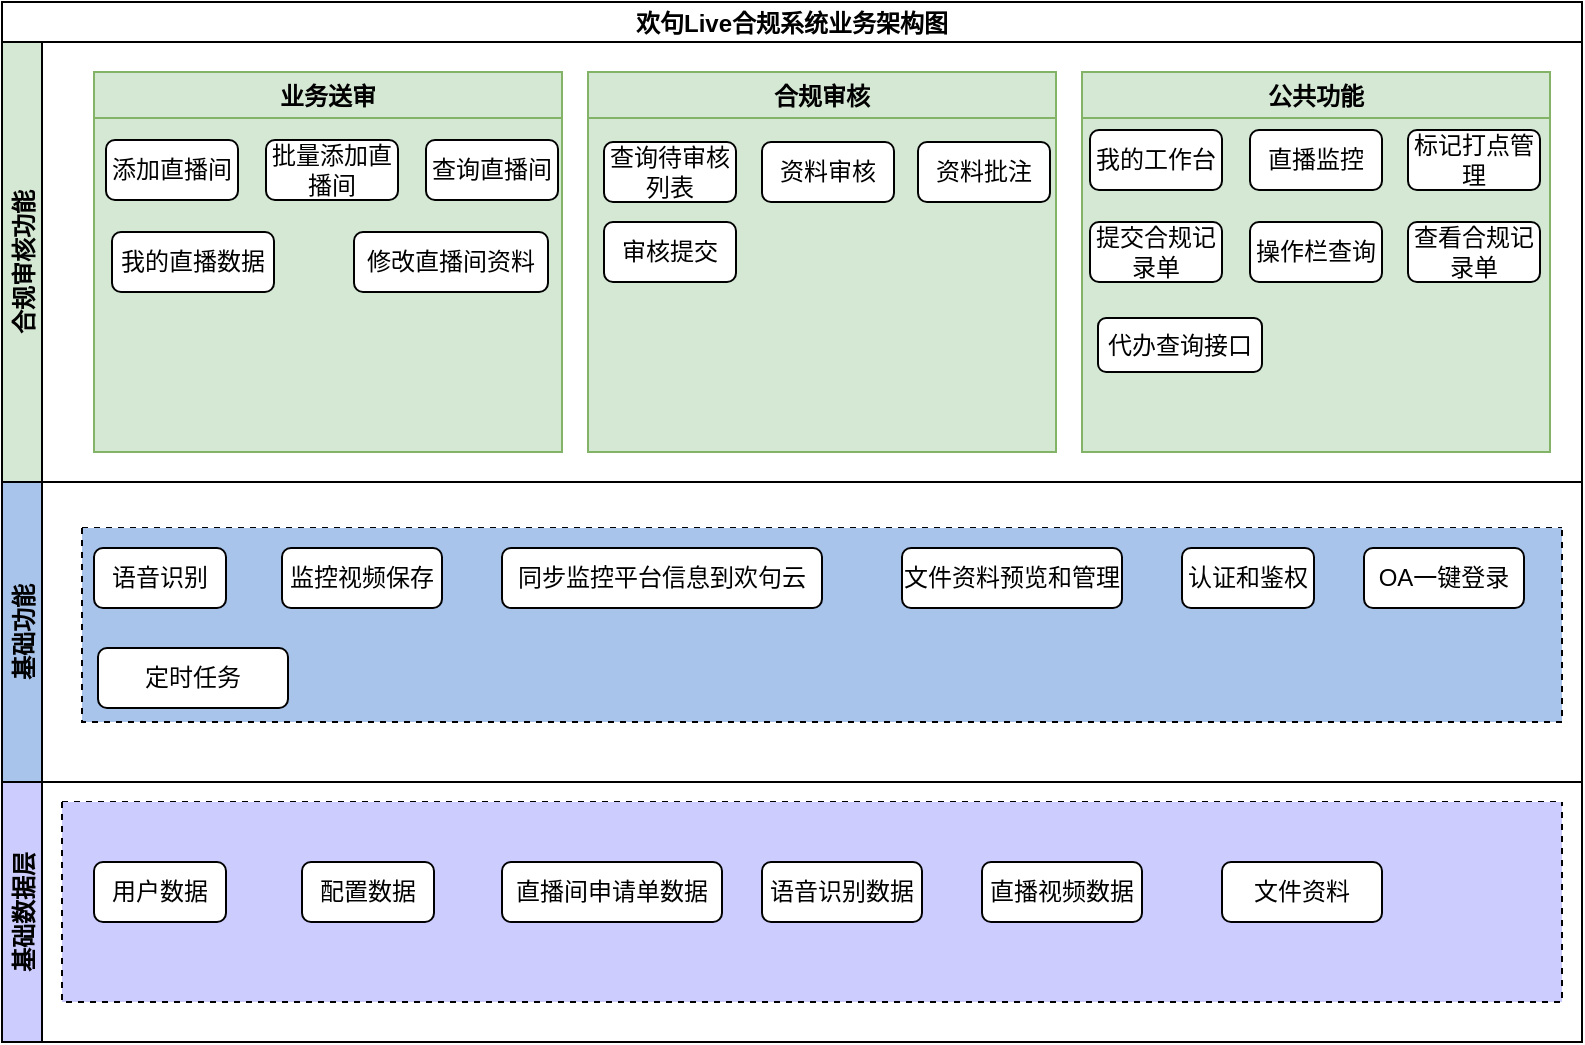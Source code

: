 <mxfile version="16.3.0" type="github">
  <diagram id="LmvB-lLnnhAyD1Q8A4K7" name="Page-1">
    <mxGraphModel dx="1422" dy="747" grid="1" gridSize="10" guides="1" tooltips="1" connect="1" arrows="1" fold="1" page="1" pageScale="1" pageWidth="827" pageHeight="1169" math="0" shadow="0">
      <root>
        <mxCell id="0" />
        <mxCell id="1" parent="0" />
        <mxCell id="L5llQ_H--O1Ez9Xqa_5C-1" value="欢句Live合规系统业务架构图" style="swimlane;childLayout=stackLayout;resizeParent=1;resizeParentMax=0;horizontal=1;startSize=20;horizontalStack=0;" parent="1" vertex="1">
          <mxGeometry x="70" y="100" width="790" height="520" as="geometry" />
        </mxCell>
        <mxCell id="L5llQ_H--O1Ez9Xqa_5C-2" value="合规审核功能" style="swimlane;startSize=20;horizontal=0;fillColor=#D5E8D4;swimlaneFillColor=default;" parent="L5llQ_H--O1Ez9Xqa_5C-1" vertex="1">
          <mxGeometry y="20" width="790" height="220" as="geometry" />
        </mxCell>
        <mxCell id="L5llQ_H--O1Ez9Xqa_5C-7" value="业务送审" style="swimlane;fillColor=#d5e8d4;strokeColor=#82b366;swimlaneFillColor=#D5E8D4;" parent="L5llQ_H--O1Ez9Xqa_5C-2" vertex="1">
          <mxGeometry x="46" y="15" width="234" height="190" as="geometry" />
        </mxCell>
        <mxCell id="L5llQ_H--O1Ez9Xqa_5C-8" value="添加直播间" style="rounded=1;whiteSpace=wrap;html=1;" parent="L5llQ_H--O1Ez9Xqa_5C-7" vertex="1">
          <mxGeometry x="6" y="34" width="66" height="30" as="geometry" />
        </mxCell>
        <mxCell id="L5llQ_H--O1Ez9Xqa_5C-9" value="批量添加直播间" style="rounded=1;whiteSpace=wrap;html=1;" parent="L5llQ_H--O1Ez9Xqa_5C-7" vertex="1">
          <mxGeometry x="86" y="34" width="66" height="30" as="geometry" />
        </mxCell>
        <mxCell id="L5llQ_H--O1Ez9Xqa_5C-10" value="查询直播间" style="rounded=1;whiteSpace=wrap;html=1;" parent="L5llQ_H--O1Ez9Xqa_5C-7" vertex="1">
          <mxGeometry x="166" y="34" width="66" height="30" as="geometry" />
        </mxCell>
        <mxCell id="L5llQ_H--O1Ez9Xqa_5C-17" value="我的直播数据" style="rounded=1;whiteSpace=wrap;html=1;" parent="L5llQ_H--O1Ez9Xqa_5C-7" vertex="1">
          <mxGeometry x="9" y="80" width="81" height="30" as="geometry" />
        </mxCell>
        <mxCell id="L5llQ_H--O1Ez9Xqa_5C-18" value="修改直播间资料" style="rounded=1;whiteSpace=wrap;html=1;" parent="L5llQ_H--O1Ez9Xqa_5C-7" vertex="1">
          <mxGeometry x="130" y="80" width="97" height="30" as="geometry" />
        </mxCell>
        <mxCell id="L5llQ_H--O1Ez9Xqa_5C-20" value="合规审核" style="swimlane;fillColor=#d5e8d4;strokeColor=#82b366;swimlaneFillColor=#D5E8D4;" parent="L5llQ_H--O1Ez9Xqa_5C-2" vertex="1">
          <mxGeometry x="293" y="15" width="234" height="190" as="geometry" />
        </mxCell>
        <mxCell id="L5llQ_H--O1Ez9Xqa_5C-24" value="查询待审核列表" style="rounded=1;whiteSpace=wrap;html=1;" parent="L5llQ_H--O1Ez9Xqa_5C-20" vertex="1">
          <mxGeometry x="8" y="35" width="66" height="30" as="geometry" />
        </mxCell>
        <mxCell id="L5llQ_H--O1Ez9Xqa_5C-31" value="资料审核" style="rounded=1;whiteSpace=wrap;html=1;" parent="L5llQ_H--O1Ez9Xqa_5C-20" vertex="1">
          <mxGeometry x="87" y="35" width="66" height="30" as="geometry" />
        </mxCell>
        <mxCell id="L5llQ_H--O1Ez9Xqa_5C-32" value="资料批注" style="rounded=1;whiteSpace=wrap;html=1;" parent="L5llQ_H--O1Ez9Xqa_5C-20" vertex="1">
          <mxGeometry x="165" y="35" width="66" height="30" as="geometry" />
        </mxCell>
        <mxCell id="L5llQ_H--O1Ez9Xqa_5C-33" value="审核提交" style="rounded=1;whiteSpace=wrap;html=1;" parent="L5llQ_H--O1Ez9Xqa_5C-20" vertex="1">
          <mxGeometry x="8" y="75" width="66" height="30" as="geometry" />
        </mxCell>
        <mxCell id="L5llQ_H--O1Ez9Xqa_5C-29" value="公共功能" style="swimlane;fillColor=#d5e8d4;strokeColor=#82b366;swimlaneFillColor=#D5E8D4;" parent="L5llQ_H--O1Ez9Xqa_5C-2" vertex="1">
          <mxGeometry x="540" y="15" width="234" height="190" as="geometry" />
        </mxCell>
        <mxCell id="L5llQ_H--O1Ez9Xqa_5C-30" value="我的工作台" style="rounded=1;whiteSpace=wrap;html=1;" parent="L5llQ_H--O1Ez9Xqa_5C-29" vertex="1">
          <mxGeometry x="4" y="29" width="66" height="30" as="geometry" />
        </mxCell>
        <mxCell id="L5llQ_H--O1Ez9Xqa_5C-19" value="直播监控" style="rounded=1;whiteSpace=wrap;html=1;" parent="L5llQ_H--O1Ez9Xqa_5C-29" vertex="1">
          <mxGeometry x="84" y="29" width="66" height="30" as="geometry" />
        </mxCell>
        <mxCell id="L5llQ_H--O1Ez9Xqa_5C-34" value="标记打点管理" style="rounded=1;whiteSpace=wrap;html=1;" parent="L5llQ_H--O1Ez9Xqa_5C-29" vertex="1">
          <mxGeometry x="163" y="29" width="66" height="30" as="geometry" />
        </mxCell>
        <mxCell id="L5llQ_H--O1Ez9Xqa_5C-35" value="提交合规记录单" style="rounded=1;whiteSpace=wrap;html=1;" parent="L5llQ_H--O1Ez9Xqa_5C-29" vertex="1">
          <mxGeometry x="4" y="75" width="66" height="30" as="geometry" />
        </mxCell>
        <mxCell id="L5llQ_H--O1Ez9Xqa_5C-36" value="操作栏查询" style="rounded=1;whiteSpace=wrap;html=1;" parent="L5llQ_H--O1Ez9Xqa_5C-29" vertex="1">
          <mxGeometry x="84" y="75" width="66" height="30" as="geometry" />
        </mxCell>
        <mxCell id="L5llQ_H--O1Ez9Xqa_5C-37" value="查看合规记录单" style="rounded=1;whiteSpace=wrap;html=1;" parent="L5llQ_H--O1Ez9Xqa_5C-29" vertex="1">
          <mxGeometry x="163" y="75" width="66" height="30" as="geometry" />
        </mxCell>
        <mxCell id="L5llQ_H--O1Ez9Xqa_5C-38" value="代办查询接口" style="rounded=1;whiteSpace=wrap;html=1;" parent="L5llQ_H--O1Ez9Xqa_5C-29" vertex="1">
          <mxGeometry x="8" y="123" width="82" height="27" as="geometry" />
        </mxCell>
        <mxCell id="L5llQ_H--O1Ez9Xqa_5C-5" value="基础功能" style="swimlane;startSize=20;horizontal=0;fillColor=#A9C4EB;" parent="L5llQ_H--O1Ez9Xqa_5C-1" vertex="1">
          <mxGeometry y="240" width="790" height="150" as="geometry" />
        </mxCell>
        <mxCell id="JF0tIRT7hCaRXNHfGN9g-1" value="" style="swimlane;startSize=0;swimlaneFillColor=#A9C4EB;dashed=1;" vertex="1" parent="L5llQ_H--O1Ez9Xqa_5C-5">
          <mxGeometry x="40" y="23" width="740" height="97" as="geometry" />
        </mxCell>
        <mxCell id="L5llQ_H--O1Ez9Xqa_5C-39" value="语音识别" style="rounded=1;whiteSpace=wrap;html=1;" parent="L5llQ_H--O1Ez9Xqa_5C-5" vertex="1">
          <mxGeometry x="46" y="33" width="66" height="30" as="geometry" />
        </mxCell>
        <mxCell id="L5llQ_H--O1Ez9Xqa_5C-40" value="监控视频保存" style="rounded=1;whiteSpace=wrap;html=1;" parent="L5llQ_H--O1Ez9Xqa_5C-5" vertex="1">
          <mxGeometry x="140" y="33" width="80" height="30" as="geometry" />
        </mxCell>
        <mxCell id="L5llQ_H--O1Ez9Xqa_5C-41" value="同步监控平台信息到欢句云" style="rounded=1;whiteSpace=wrap;html=1;" parent="L5llQ_H--O1Ez9Xqa_5C-5" vertex="1">
          <mxGeometry x="250" y="33" width="160" height="30" as="geometry" />
        </mxCell>
        <mxCell id="L5llQ_H--O1Ez9Xqa_5C-42" value="文件资料预览和管理" style="rounded=1;whiteSpace=wrap;html=1;" parent="L5llQ_H--O1Ez9Xqa_5C-5" vertex="1">
          <mxGeometry x="450" y="33" width="110" height="30" as="geometry" />
        </mxCell>
        <mxCell id="L5llQ_H--O1Ez9Xqa_5C-43" value="认证和鉴权" style="rounded=1;whiteSpace=wrap;html=1;" parent="L5llQ_H--O1Ez9Xqa_5C-5" vertex="1">
          <mxGeometry x="590" y="33" width="66" height="30" as="geometry" />
        </mxCell>
        <mxCell id="L5llQ_H--O1Ez9Xqa_5C-44" value="OA一键登录" style="rounded=1;whiteSpace=wrap;html=1;" parent="L5llQ_H--O1Ez9Xqa_5C-5" vertex="1">
          <mxGeometry x="681" y="33" width="80" height="30" as="geometry" />
        </mxCell>
        <mxCell id="L5llQ_H--O1Ez9Xqa_5C-45" value="定时任务" style="rounded=1;whiteSpace=wrap;html=1;" parent="L5llQ_H--O1Ez9Xqa_5C-5" vertex="1">
          <mxGeometry x="48" y="83" width="95" height="30" as="geometry" />
        </mxCell>
        <mxCell id="JF0tIRT7hCaRXNHfGN9g-3" style="edgeStyle=orthogonalEdgeStyle;rounded=0;orthogonalLoop=1;jettySize=auto;html=1;exitX=0.5;exitY=1;exitDx=0;exitDy=0;" edge="1" parent="L5llQ_H--O1Ez9Xqa_5C-5">
          <mxGeometry relative="1" as="geometry">
            <mxPoint x="738" y="63" as="sourcePoint" />
            <mxPoint x="738" y="63" as="targetPoint" />
          </mxGeometry>
        </mxCell>
        <mxCell id="L5llQ_H--O1Ez9Xqa_5C-3" value="基础数据层" style="swimlane;startSize=20;horizontal=0;fillColor=#CCCCFF;" parent="L5llQ_H--O1Ez9Xqa_5C-1" vertex="1">
          <mxGeometry y="390" width="790" height="130" as="geometry" />
        </mxCell>
        <mxCell id="JF0tIRT7hCaRXNHfGN9g-2" value="" style="swimlane;startSize=0;dashed=1;fillColor=#CCCCFF;gradientColor=none;swimlaneFillColor=#CCCCFF;" vertex="1" parent="L5llQ_H--O1Ez9Xqa_5C-3">
          <mxGeometry x="30" y="10" width="750" height="100" as="geometry" />
        </mxCell>
        <mxCell id="L5llQ_H--O1Ez9Xqa_5C-47" value="用户数据" style="rounded=1;whiteSpace=wrap;html=1;" parent="L5llQ_H--O1Ez9Xqa_5C-3" vertex="1">
          <mxGeometry x="46" y="40" width="66" height="30" as="geometry" />
        </mxCell>
        <mxCell id="L5llQ_H--O1Ez9Xqa_5C-48" value="配置数据" style="rounded=1;whiteSpace=wrap;html=1;" parent="L5llQ_H--O1Ez9Xqa_5C-3" vertex="1">
          <mxGeometry x="150" y="40" width="66" height="30" as="geometry" />
        </mxCell>
        <mxCell id="L5llQ_H--O1Ez9Xqa_5C-49" value="直播间申请单数据" style="rounded=1;whiteSpace=wrap;html=1;" parent="L5llQ_H--O1Ez9Xqa_5C-3" vertex="1">
          <mxGeometry x="250" y="40" width="110" height="30" as="geometry" />
        </mxCell>
        <mxCell id="L5llQ_H--O1Ez9Xqa_5C-50" value="语音识别数据" style="rounded=1;whiteSpace=wrap;html=1;" parent="L5llQ_H--O1Ez9Xqa_5C-3" vertex="1">
          <mxGeometry x="380" y="40" width="80" height="30" as="geometry" />
        </mxCell>
        <mxCell id="L5llQ_H--O1Ez9Xqa_5C-51" value="直播视频数据" style="rounded=1;whiteSpace=wrap;html=1;" parent="L5llQ_H--O1Ez9Xqa_5C-3" vertex="1">
          <mxGeometry x="490" y="40" width="80" height="30" as="geometry" />
        </mxCell>
        <mxCell id="L5llQ_H--O1Ez9Xqa_5C-52" value="文件资料" style="rounded=1;whiteSpace=wrap;html=1;" parent="L5llQ_H--O1Ez9Xqa_5C-3" vertex="1">
          <mxGeometry x="610" y="40" width="80" height="30" as="geometry" />
        </mxCell>
      </root>
    </mxGraphModel>
  </diagram>
</mxfile>
